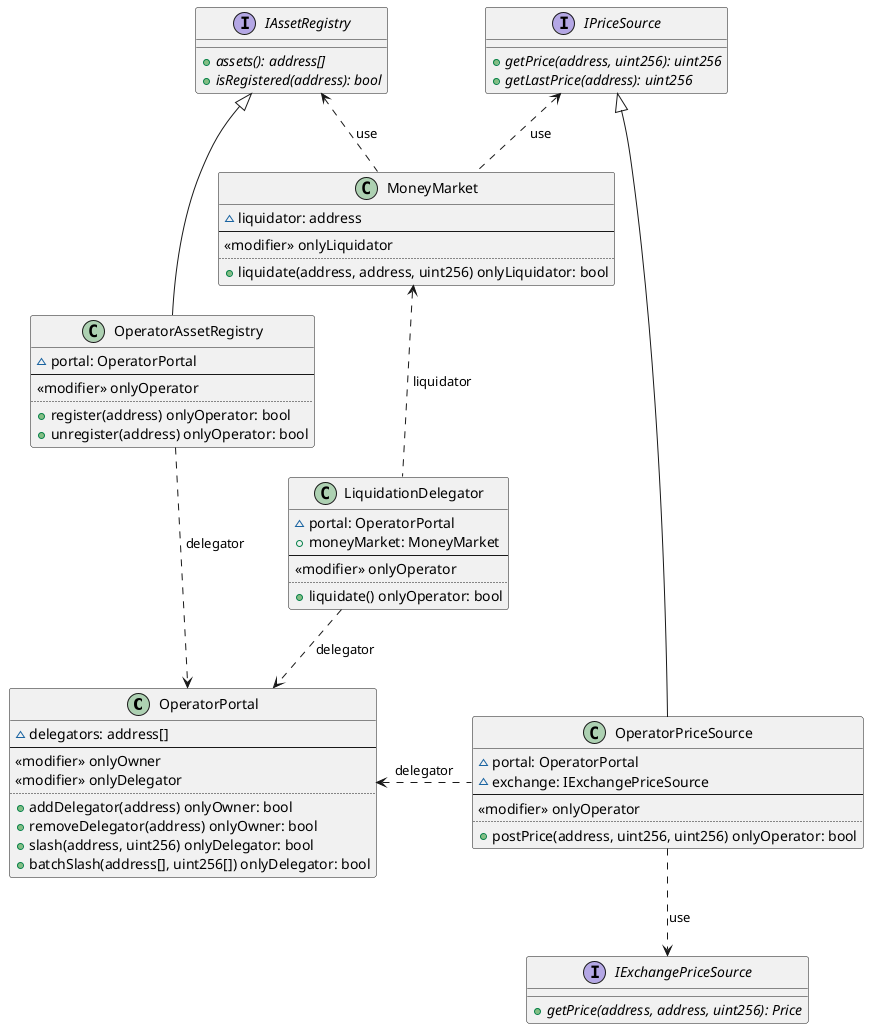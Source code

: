 @startuml

class OperatorPortal {
    ~ delegators: address[]
    --
    <<modifier>> onlyOwner
    <<modifier>> onlyDelegator
    ..
    + addDelegator(address) onlyOwner: bool
    + removeDelegator(address) onlyOwner: bool
    + slash(address, uint256) onlyDelegator: bool
    + batchSlash(address[], uint256[]) onlyDelegator: bool
}

interface IExchangePriceSource {
    + getPrice(address, address, uint256): Price {abstract}
}

interface IPriceSource {
    + getPrice(address, uint256): uint256 {abstract}
    + getLastPrice(address): uint256 {abstract}
}

IPriceSource <.down. MoneyMarket: use

class OperatorPriceSource {
    ~ portal: OperatorPortal
    ~ exchange: IExchangePriceSource
    --
    <<modifier>> onlyOperator
    ..
    + postPrice(address, uint256, uint256) onlyOperator: bool
}

OperatorPriceSource -up-|> IPriceSource
OperatorPriceSource .left.> OperatorPortal : delegator
OperatorPriceSource ..> IExchangePriceSource : use

interface IAssetRegistry {
    + assets(): address[] {abstract}
    + isRegistered(address): bool {abstract}
}

IAssetRegistry <.down. MoneyMarket: use

class OperatorAssetRegistry {
    ~ portal: OperatorPortal
    --
    <<modifier>> onlyOperator
    ..
    + register(address) onlyOperator: bool
    + unregister(address) onlyOperator: bool
}

OperatorAssetRegistry -up-|> IAssetRegistry
OperatorAssetRegistry .> OperatorPortal: delegator

class LiquidationDelegator {
    ~ portal: OperatorPortal
    + moneyMarket: MoneyMarket
    --
    <<modifier>> onlyOperator
    ..
    + liquidate() onlyOperator: bool
}

LiquidationDelegator .down.> OperatorPortal: delegator

class MoneyMarket {
    ~ liquidator: address
    --
    <<modifier>> onlyLiquidator
    ..
    + liquidate(address, address, uint256) onlyLiquidator: bool
}

LiquidationDelegator .up.> MoneyMarket: liquidator

@enduml
